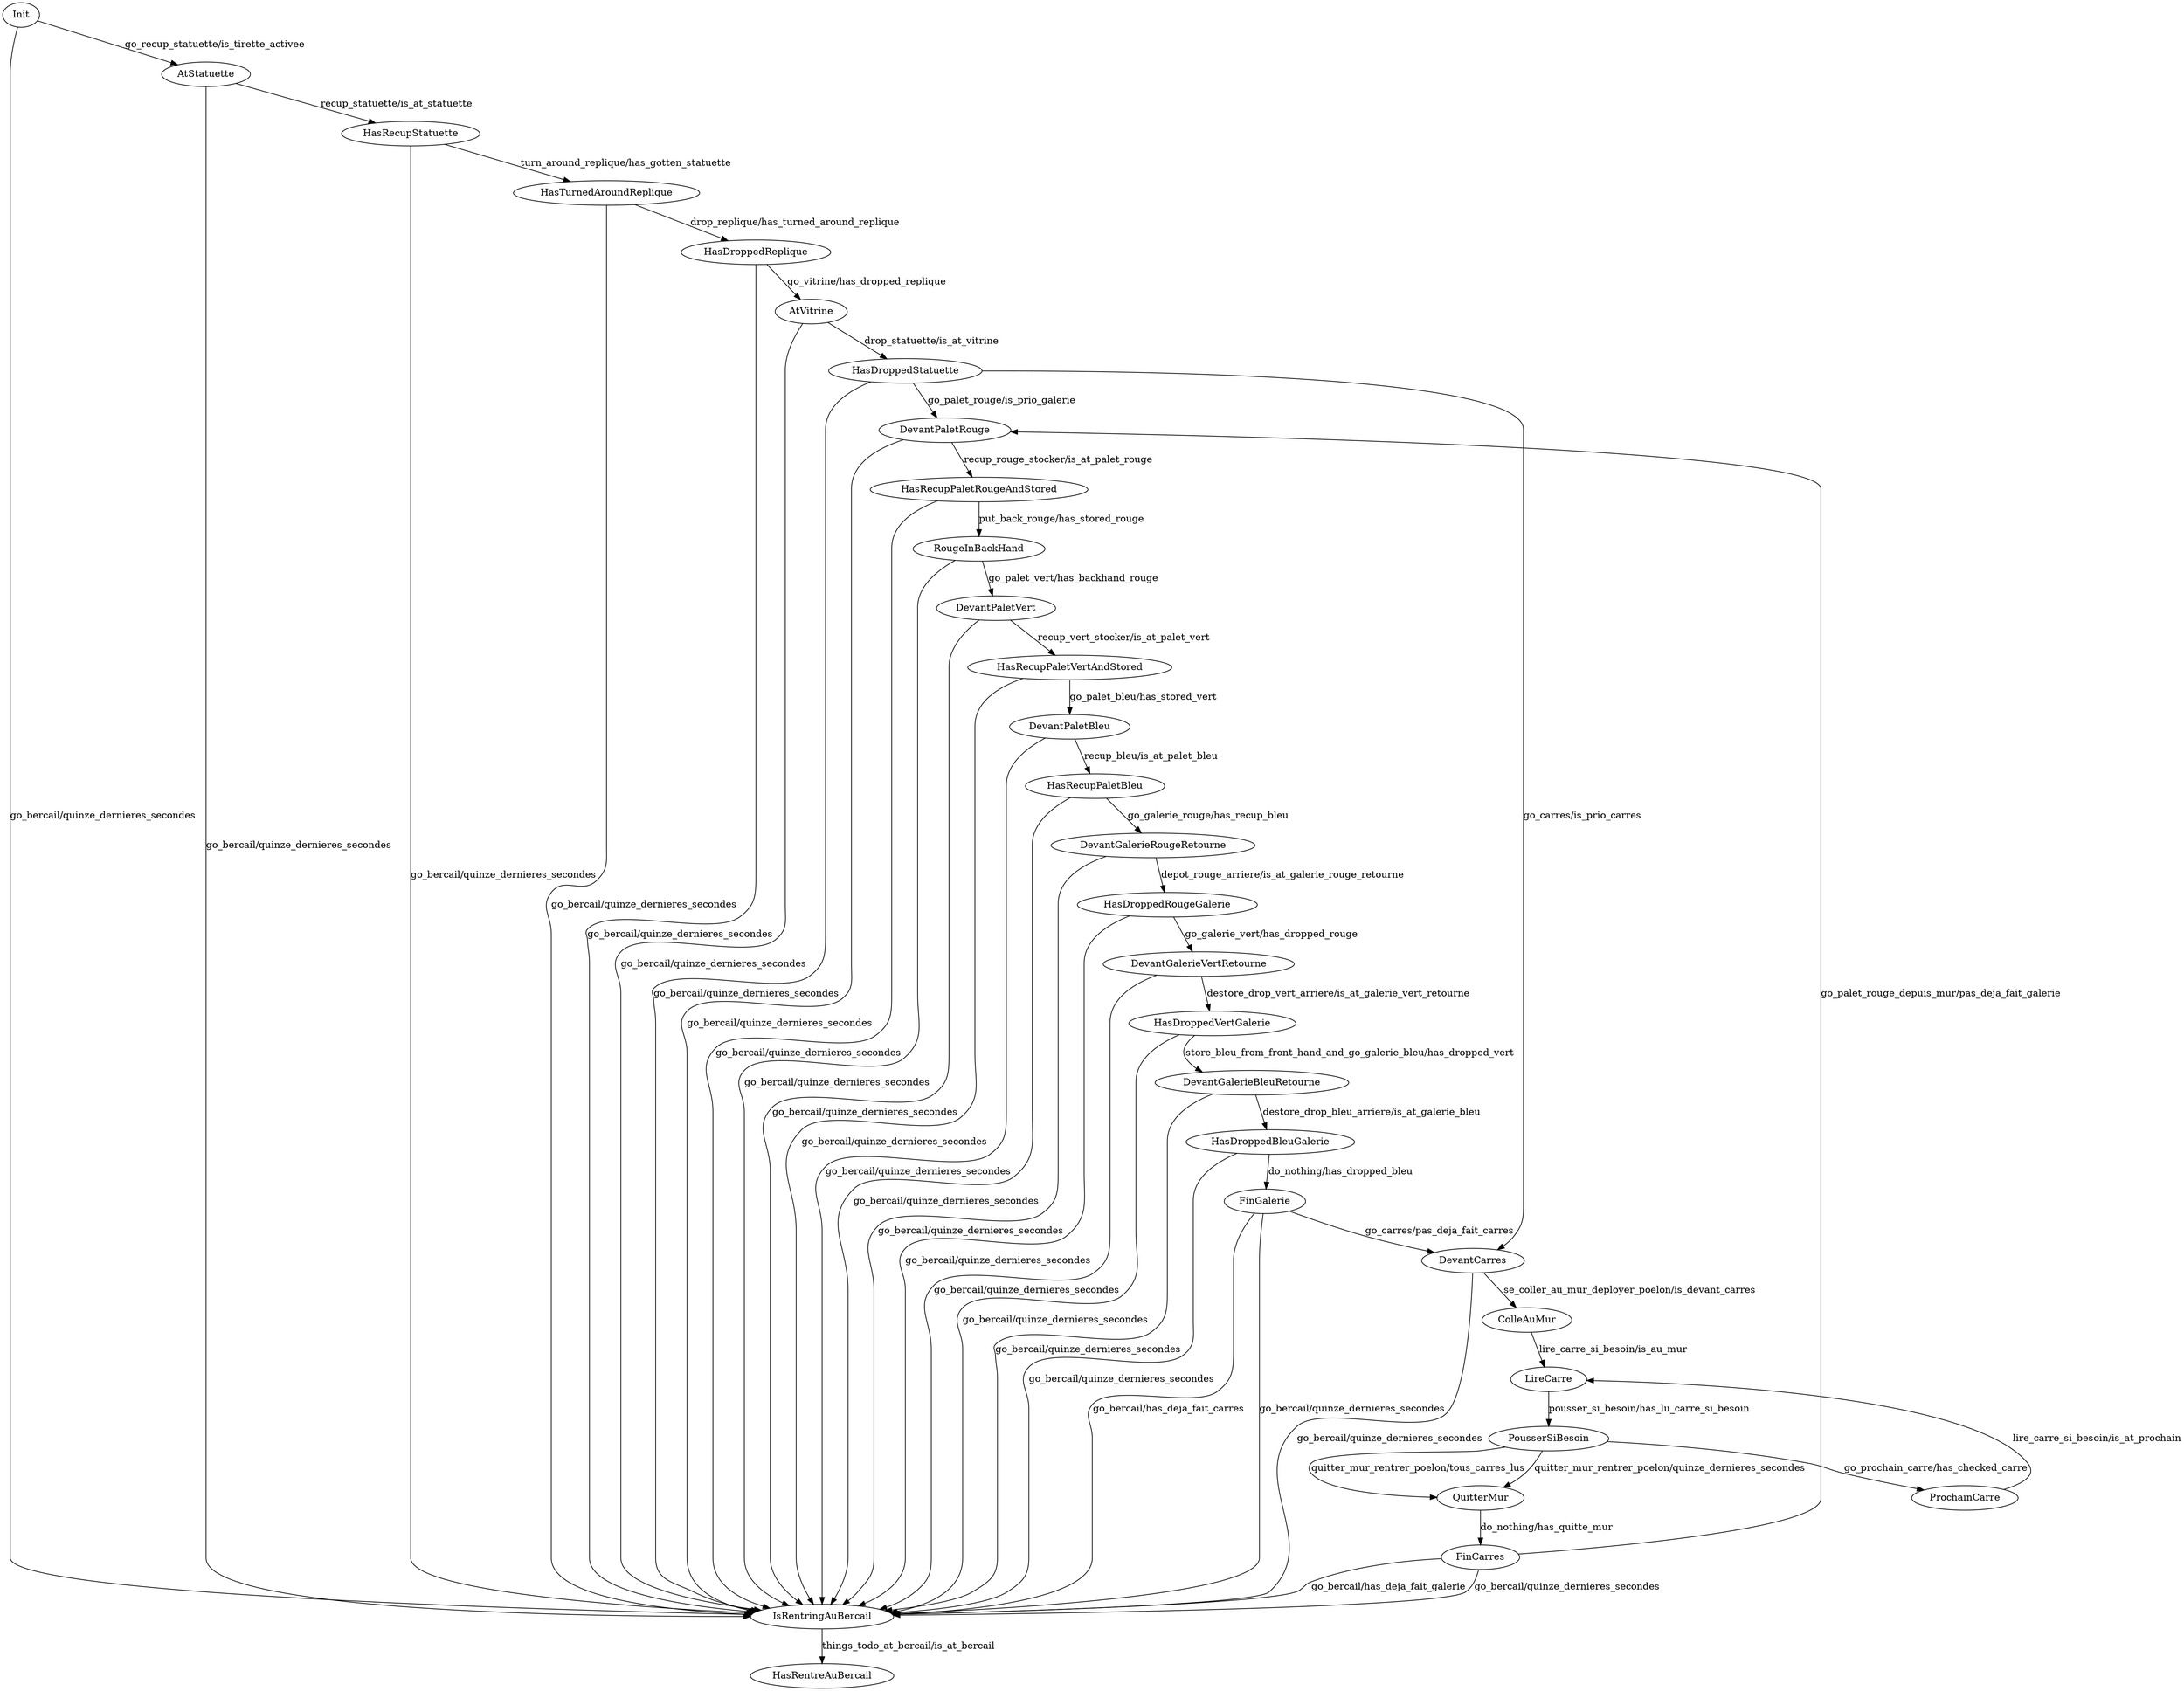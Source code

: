 //init Init
digraph EnacStrat {
    Init [comment="on_init"]
    //séquence: dépôt de la réplique et récupération de la statuette
    Init -> AtStatuette
        [label="go_recup_statuette/is_tirette_activee"]
    AtStatuette -> HasRecupStatuette
        [label="recup_statuette/is_at_statuette"]
    HasRecupStatuette -> HasTurnedAroundReplique
        [label="turn_around_replique/has_gotten_statuette"]
    HasTurnedAroundReplique -> HasDroppedReplique
        [label="drop_replique/has_turned_around_replique"]
    HasDroppedReplique -> AtVitrine
        [label="go_vitrine/has_dropped_replique"]
    AtVitrine -> HasDroppedStatuette
        [label="drop_statuette/is_at_vitrine"]
    
    //séquence: récupération des palets et dépôt sur la galerie
    //récupération des 3 palets
    HasDroppedStatuette -> DevantPaletRouge
        [label="go_palet_rouge/is_prio_galerie"]
    DevantPaletRouge -> HasRecupPaletRougeAndStored
        [label="recup_rouge_stocker/is_at_palet_rouge"]
    HasRecupPaletRougeAndStored -> RougeInBackHand
        [label="put_back_rouge/has_stored_rouge"]
    RougeInBackHand -> DevantPaletVert
        [label="go_palet_vert/has_backhand_rouge"]
    DevantPaletVert -> HasRecupPaletVertAndStored
        [label="recup_vert_stocker/is_at_palet_vert"]
    HasRecupPaletVertAndStored -> DevantPaletBleu
        [label="go_palet_bleu/has_stored_vert"]
    DevantPaletBleu -> HasRecupPaletBleu
        [label="recup_bleu/is_at_palet_bleu"]
    //dépôt des palets sur la galerie
    HasRecupPaletBleu -> DevantGalerieRougeRetourne
        [label="go_galerie_rouge/has_recup_bleu"]
    DevantGalerieRougeRetourne -> HasDroppedRougeGalerie
        [label="depot_rouge_arriere/is_at_galerie_rouge_retourne"]
    HasDroppedRougeGalerie -> DevantGalerieVertRetourne
        [label="go_galerie_vert/has_dropped_rouge"]
    DevantGalerieVertRetourne -> HasDroppedVertGalerie
        [label="destore_drop_vert_arriere/is_at_galerie_vert_retourne"]
    HasDroppedVertGalerie -> DevantGalerieBleuRetourne
        [label="store_bleu_from_front_hand_and_go_galerie_bleu/has_dropped_vert"]
    DevantGalerieBleuRetourne -> HasDroppedBleuGalerie
        [label="destore_drop_bleu_arriere/is_at_galerie_bleu"]
    HasDroppedBleuGalerie -> FinGalerie
        [label="do_nothing/has_dropped_bleu"]

    FinGalerie -> DevantCarres
        [label="go_carres/pas_deja_fait_carres"]
    FinGalerie -> IsRentringAuBercail
        [label="go_bercail/has_deja_fait_carres"]
    

    //séquence: carrés de fouille
    HasDroppedStatuette -> DevantCarres
        [label="go_carres/is_prio_carres"]
    DevantCarres -> ColleAuMur
        [label="se_coller_au_mur_deployer_poelon/is_devant_carres"]
    ColleAuMur -> LireCarre
        [label="lire_carre_si_besoin/is_au_mur"]
    LireCarre -> PousserSiBesoin
        [label="pousser_si_besoin/has_lu_carre_si_besoin"]
    PousserSiBesoin -> ProchainCarre
        [label="go_prochain_carre/has_checked_carre"]
    ProchainCarre -> LireCarre
        [label="lire_carre_si_besoin/is_at_prochain"]
    PousserSiBesoin -> QuitterMur
        [label="quitter_mur_rentrer_poelon/tous_carres_lus"]
    QuitterMur -> FinCarres
        [label="do_nothing/has_quitte_mur"]
    
    FinCarres -> IsRentringAuBercail
        [label="go_bercail/has_deja_fait_galerie"]
    FinCarres -> DevantPaletRouge
        [label="go_palet_rouge_depuis_mur/pas_deja_fait_galerie"]

    //retour au bercail en cas
    {Init AtStatuette HasRecupStatuette HasTurnedAroundReplique HasDroppedReplique AtVitrine HasDroppedStatuette
        DevantPaletRouge HasRecupPaletRougeAndStored RougeInBackHand DevantPaletVert HasRecupPaletVertAndStored DevantPaletBleu HasRecupPaletBleu
        DevantGalerieRougeRetourne HasDroppedRougeGalerie DevantGalerieVertRetourne HasDroppedVertGalerie DevantGalerieBleuRetourne HasDroppedBleuGalerie FinGalerie
        DevantCarres FinCarres
    } -> IsRentringAuBercail
        [label="go_bercail/quinze_dernieres_secondes"]
    
    PousserSiBesoin -> QuitterMur
        [label="quitter_mur_rentrer_poelon/quinze_dernieres_secondes"]
    
    

    IsRentringAuBercail -> HasRentreAuBercail [label="things_todo_at_bercail/is_at_bercail"]
}